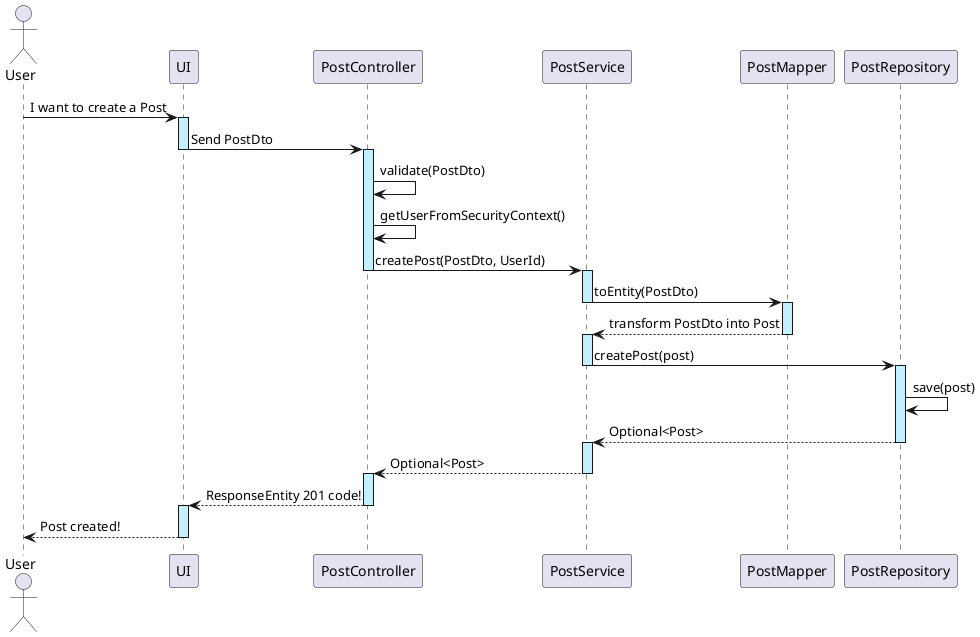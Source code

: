 @startuml


actor User

User -> UI ++ #application: I want to create a Post
UI -> PostController --++ #application : Send PostDto
PostController -> PostController #application: validate(PostDto)
PostController -> PostController #application: getUserFromSecurityContext()
PostController -> PostService --++ #application: createPost(PostDto, UserId)
PostService -> PostMapper --++ #application: toEntity(PostDto)
PostMapper --> PostService --++ #application: transform PostDto into Post
PostService -> PostRepository --++ #application: createPost(post)
PostRepository -> PostRepository #application: save(post)
PostRepository --> PostService --++ #application: Optional<Post>
PostService --> PostController --++ #application: Optional<Post>
PostController --> UI --++ #application: ResponseEntity 201 code!
UI --> User -- #application: Post created!


@enduml
